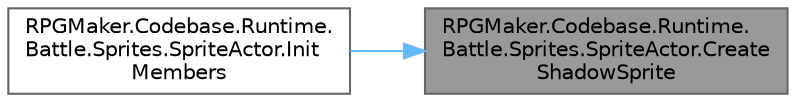 digraph "RPGMaker.Codebase.Runtime.Battle.Sprites.SpriteActor.CreateShadowSprite"
{
 // LATEX_PDF_SIZE
  bgcolor="transparent";
  edge [fontname=Helvetica,fontsize=10,labelfontname=Helvetica,labelfontsize=10];
  node [fontname=Helvetica,fontsize=10,shape=box,height=0.2,width=0.4];
  rankdir="RL";
  Node1 [id="Node000001",label="RPGMaker.Codebase.Runtime.\lBattle.Sprites.SpriteActor.Create\lShadowSprite",height=0.2,width=0.4,color="gray40", fillcolor="grey60", style="filled", fontcolor="black",tooltip="😁 影のスプライトを生成 Uniteでは未使用になる予定"];
  Node1 -> Node2 [id="edge1_Node000001_Node000002",dir="back",color="steelblue1",style="solid",tooltip=" "];
  Node2 [id="Node000002",label="RPGMaker.Codebase.Runtime.\lBattle.Sprites.SpriteActor.Init\lMembers",height=0.2,width=0.4,color="grey40", fillcolor="white", style="filled",URL="$d3/d5b/class_r_p_g_maker_1_1_codebase_1_1_runtime_1_1_battle_1_1_sprites_1_1_sprite_actor.html#a54477a05f8ef1d666092ec5f0e926409",tooltip="😁 メンバ変数を初期化"];
}
